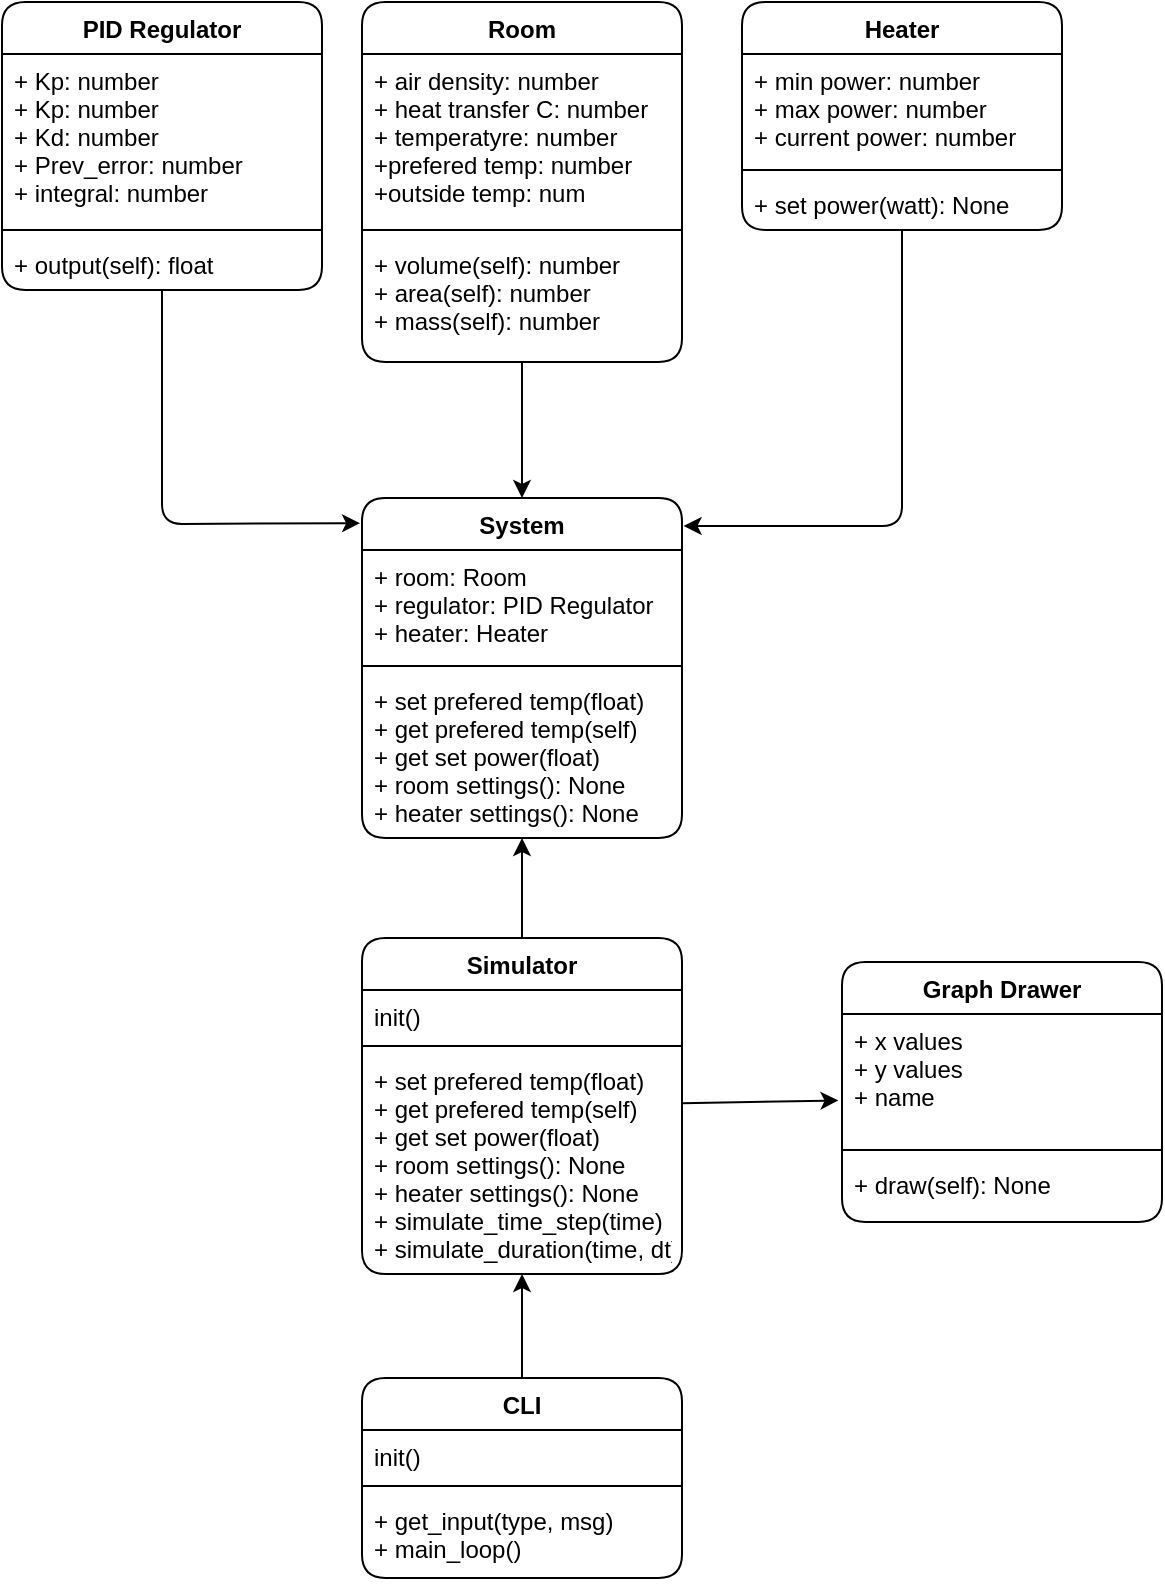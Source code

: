 <mxfile>
    <diagram id="BvJO3Bgutcpt9CID9lu9" name="Page-1">
        <mxGraphModel dx="544" dy="394" grid="1" gridSize="10" guides="1" tooltips="1" connect="1" arrows="1" fold="1" page="1" pageScale="1" pageWidth="850" pageHeight="1100" background="#ffffff" math="0" shadow="0">
            <root>
                <mxCell id="0"/>
                <mxCell id="1" parent="0"/>
                <mxCell id="29" style="edgeStyle=none;html=1;entryX=-0.006;entryY=0.074;entryDx=0;entryDy=0;entryPerimeter=0;rounded=1;fontColor=#F0F0F0;" parent="1" source="2" target="19" edge="1">
                    <mxGeometry relative="1" as="geometry">
                        <Array as="points">
                            <mxPoint x="130" y="281"/>
                        </Array>
                    </mxGeometry>
                </mxCell>
                <mxCell id="2" value="PID Regulator" style="swimlane;fontStyle=1;align=center;verticalAlign=top;childLayout=stackLayout;horizontal=1;startSize=26;horizontalStack=0;resizeParent=1;resizeParentMax=0;resizeLast=0;collapsible=1;marginBottom=0;rounded=1;" parent="1" vertex="1">
                    <mxGeometry x="50" y="20" width="160" height="144" as="geometry"/>
                </mxCell>
                <mxCell id="3" value="+ Kp: number&#10;+ Kp: number&#10;+ Kd: number&#10;+ Prev_error: number&#10;+ integral: number" style="text;align=left;verticalAlign=top;spacingLeft=4;spacingRight=4;overflow=hidden;rotatable=0;points=[[0,0.5],[1,0.5]];portConstraint=eastwest;rounded=1;" parent="2" vertex="1">
                    <mxGeometry y="26" width="160" height="84" as="geometry"/>
                </mxCell>
                <mxCell id="4" value="" style="line;strokeWidth=1;align=left;verticalAlign=middle;spacingTop=-1;spacingLeft=3;spacingRight=3;rotatable=0;labelPosition=right;points=[];portConstraint=eastwest;rounded=1;" parent="2" vertex="1">
                    <mxGeometry y="110" width="160" height="8" as="geometry"/>
                </mxCell>
                <mxCell id="5" value="+ output(self): float" style="text;align=left;verticalAlign=top;spacingLeft=4;spacingRight=4;overflow=hidden;rotatable=0;points=[[0,0.5],[1,0.5]];portConstraint=eastwest;rounded=1;" parent="2" vertex="1">
                    <mxGeometry y="118" width="160" height="26" as="geometry"/>
                </mxCell>
                <mxCell id="23" value="" style="edgeStyle=none;html=1;rounded=1;fontColor=#F0F0F0;" parent="1" source="6" target="19" edge="1">
                    <mxGeometry relative="1" as="geometry"/>
                </mxCell>
                <mxCell id="6" value="Room" style="swimlane;fontStyle=1;align=center;verticalAlign=top;childLayout=stackLayout;horizontal=1;startSize=26;horizontalStack=0;resizeParent=1;resizeParentMax=0;resizeLast=0;collapsible=1;marginBottom=0;rounded=1;" parent="1" vertex="1">
                    <mxGeometry x="230" y="20" width="160" height="180" as="geometry"/>
                </mxCell>
                <mxCell id="7" value="+ air density: number&#10;+ heat transfer C: number&#10;+ temperatyre: number&#10;+prefered temp: number&#10;+outside temp: num" style="text;align=left;verticalAlign=top;spacingLeft=4;spacingRight=4;overflow=hidden;rotatable=0;points=[[0,0.5],[1,0.5]];portConstraint=eastwest;rounded=1;" parent="6" vertex="1">
                    <mxGeometry y="26" width="160" height="84" as="geometry"/>
                </mxCell>
                <mxCell id="8" value="" style="line;strokeWidth=1;align=left;verticalAlign=middle;spacingTop=-1;spacingLeft=3;spacingRight=3;rotatable=0;labelPosition=right;points=[];portConstraint=eastwest;rounded=1;" parent="6" vertex="1">
                    <mxGeometry y="110" width="160" height="8" as="geometry"/>
                </mxCell>
                <mxCell id="9" value="+ volume(self): number&#10;+ area(self): number&#10;+ mass(self): number" style="text;align=left;verticalAlign=top;spacingLeft=4;spacingRight=4;overflow=hidden;rotatable=0;points=[[0,0.5],[1,0.5]];portConstraint=eastwest;rounded=1;" parent="6" vertex="1">
                    <mxGeometry y="118" width="160" height="62" as="geometry"/>
                </mxCell>
                <mxCell id="30" style="edgeStyle=none;html=1;entryX=1.005;entryY=0.082;entryDx=0;entryDy=0;entryPerimeter=0;rounded=1;fontColor=#F0F0F0;" parent="1" source="10" target="19" edge="1">
                    <mxGeometry relative="1" as="geometry">
                        <Array as="points">
                            <mxPoint x="500" y="282"/>
                        </Array>
                    </mxGeometry>
                </mxCell>
                <mxCell id="10" value="Heater" style="swimlane;fontStyle=1;align=center;verticalAlign=top;childLayout=stackLayout;horizontal=1;startSize=26;horizontalStack=0;resizeParent=1;resizeParentMax=0;resizeLast=0;collapsible=1;marginBottom=0;rounded=1;" parent="1" vertex="1">
                    <mxGeometry x="420" y="20" width="160" height="114" as="geometry"/>
                </mxCell>
                <mxCell id="11" value="+ min power: number&#10;+ max power: number&#10;+ current power: number" style="text;align=left;verticalAlign=top;spacingLeft=4;spacingRight=4;overflow=hidden;rotatable=0;points=[[0,0.5],[1,0.5]];portConstraint=eastwest;rounded=1;" parent="10" vertex="1">
                    <mxGeometry y="26" width="160" height="54" as="geometry"/>
                </mxCell>
                <mxCell id="12" value="" style="line;strokeWidth=1;align=left;verticalAlign=middle;spacingTop=-1;spacingLeft=3;spacingRight=3;rotatable=0;labelPosition=right;points=[];portConstraint=eastwest;rounded=1;" parent="10" vertex="1">
                    <mxGeometry y="80" width="160" height="8" as="geometry"/>
                </mxCell>
                <mxCell id="13" value="+ set power(watt): None" style="text;align=left;verticalAlign=top;spacingLeft=4;spacingRight=4;overflow=hidden;rotatable=0;points=[[0,0.5],[1,0.5]];portConstraint=eastwest;rounded=1;" parent="10" vertex="1">
                    <mxGeometry y="88" width="160" height="26" as="geometry"/>
                </mxCell>
                <mxCell id="28" value="" style="edgeStyle=none;html=1;rounded=1;fontColor=#F0F0F0;" parent="1" source="24" target="19" edge="1">
                    <mxGeometry relative="1" as="geometry"/>
                </mxCell>
                <mxCell id="19" value="System" style="swimlane;fontStyle=1;align=center;verticalAlign=top;childLayout=stackLayout;horizontal=1;startSize=26;horizontalStack=0;resizeParent=1;resizeParentMax=0;resizeLast=0;collapsible=1;marginBottom=0;rounded=1;" parent="1" vertex="1">
                    <mxGeometry x="230" y="268" width="160" height="170" as="geometry"/>
                </mxCell>
                <mxCell id="20" value="+ room: Room&#10;+ regulator: PID Regulator&#10;+ heater: Heater" style="text;align=left;verticalAlign=top;spacingLeft=4;spacingRight=4;overflow=hidden;rotatable=0;points=[[0,0.5],[1,0.5]];portConstraint=eastwest;rounded=1;" parent="19" vertex="1">
                    <mxGeometry y="26" width="160" height="54" as="geometry"/>
                </mxCell>
                <mxCell id="21" value="" style="line;strokeWidth=1;align=left;verticalAlign=middle;spacingTop=-1;spacingLeft=3;spacingRight=3;rotatable=0;labelPosition=right;points=[];portConstraint=eastwest;rounded=1;" parent="19" vertex="1">
                    <mxGeometry y="80" width="160" height="8" as="geometry"/>
                </mxCell>
                <mxCell id="22" value="+ set prefered temp(float)&#10;+ get prefered temp(self)&#10;+ get set power(float)&#10;+ room settings(): None&#10;+ heater settings(): None&#10;" style="text;align=left;verticalAlign=top;spacingLeft=4;spacingRight=4;overflow=hidden;rotatable=0;points=[[0,0.5],[1,0.5]];portConstraint=eastwest;rounded=1;" parent="19" vertex="1">
                    <mxGeometry y="88" width="160" height="82" as="geometry"/>
                </mxCell>
                <mxCell id="35" value="" style="edgeStyle=none;html=1;rounded=1;fontColor=#F0F0F0;entryX=-0.011;entryY=0.675;entryDx=0;entryDy=0;entryPerimeter=0;" parent="1" source="24" target="32" edge="1">
                    <mxGeometry relative="1" as="geometry"/>
                </mxCell>
                <mxCell id="40" value="" style="edgeStyle=none;html=1;fontColor=#F0F0F0;" parent="1" source="36" target="24" edge="1">
                    <mxGeometry relative="1" as="geometry"/>
                </mxCell>
                <mxCell id="24" value="Simulator" style="swimlane;fontStyle=1;align=center;verticalAlign=top;childLayout=stackLayout;horizontal=1;startSize=26;horizontalStack=0;resizeParent=1;resizeParentMax=0;resizeLast=0;collapsible=1;marginBottom=0;rounded=1;" parent="1" vertex="1">
                    <mxGeometry x="230" y="488" width="160" height="168" as="geometry"/>
                </mxCell>
                <mxCell id="25" value="init()" style="text;align=left;verticalAlign=top;spacingLeft=4;spacingRight=4;overflow=hidden;rotatable=0;points=[[0,0.5],[1,0.5]];portConstraint=eastwest;rounded=1;" parent="24" vertex="1">
                    <mxGeometry y="26" width="160" height="24" as="geometry"/>
                </mxCell>
                <mxCell id="26" value="" style="line;strokeWidth=1;align=left;verticalAlign=middle;spacingTop=-1;spacingLeft=3;spacingRight=3;rotatable=0;labelPosition=right;points=[];portConstraint=eastwest;rounded=1;" parent="24" vertex="1">
                    <mxGeometry y="50" width="160" height="8" as="geometry"/>
                </mxCell>
                <mxCell id="27" value="+ set prefered temp(float)&#10;+ get prefered temp(self)&#10;+ get set power(float)&#10;+ room settings(): None&#10;+ heater settings(): None&#10;+ simulate_time_step(time)&#10;+ simulate_duration(time, dt)" style="text;align=left;verticalAlign=top;spacingLeft=4;spacingRight=4;overflow=hidden;rotatable=0;points=[[0,0.5],[1,0.5]];portConstraint=eastwest;rounded=1;" parent="24" vertex="1">
                    <mxGeometry y="58" width="160" height="110" as="geometry"/>
                </mxCell>
                <mxCell id="31" value="Graph Drawer" style="swimlane;fontStyle=1;align=center;verticalAlign=top;childLayout=stackLayout;horizontal=1;startSize=26;horizontalStack=0;resizeParent=1;resizeParentMax=0;resizeLast=0;collapsible=1;marginBottom=0;rounded=1;" parent="1" vertex="1">
                    <mxGeometry x="470" y="500" width="160" height="130" as="geometry"/>
                </mxCell>
                <mxCell id="32" value="+ x values&#10;+ y values&#10;+ name" style="text;align=left;verticalAlign=top;spacingLeft=4;spacingRight=4;overflow=hidden;rotatable=0;points=[[0,0.5],[1,0.5]];portConstraint=eastwest;rounded=1;" parent="31" vertex="1">
                    <mxGeometry y="26" width="160" height="64" as="geometry"/>
                </mxCell>
                <mxCell id="33" value="" style="line;strokeWidth=1;align=left;verticalAlign=middle;spacingTop=-1;spacingLeft=3;spacingRight=3;rotatable=0;labelPosition=right;points=[];portConstraint=eastwest;rounded=1;" parent="31" vertex="1">
                    <mxGeometry y="90" width="160" height="8" as="geometry"/>
                </mxCell>
                <mxCell id="34" value="+ draw(self): None" style="text;align=left;verticalAlign=top;spacingLeft=4;spacingRight=4;overflow=hidden;rotatable=0;points=[[0,0.5],[1,0.5]];portConstraint=eastwest;rounded=1;" parent="31" vertex="1">
                    <mxGeometry y="98" width="160" height="32" as="geometry"/>
                </mxCell>
                <mxCell id="36" value="CLI" style="swimlane;fontStyle=1;align=center;verticalAlign=top;childLayout=stackLayout;horizontal=1;startSize=26;horizontalStack=0;resizeParent=1;resizeParentMax=0;resizeLast=0;collapsible=1;marginBottom=0;rounded=1;" parent="1" vertex="1">
                    <mxGeometry x="230" y="708" width="160" height="100" as="geometry"/>
                </mxCell>
                <mxCell id="37" value="init()" style="text;align=left;verticalAlign=top;spacingLeft=4;spacingRight=4;overflow=hidden;rotatable=0;points=[[0,0.5],[1,0.5]];portConstraint=eastwest;rounded=1;" parent="36" vertex="1">
                    <mxGeometry y="26" width="160" height="24" as="geometry"/>
                </mxCell>
                <mxCell id="38" value="" style="line;strokeWidth=1;align=left;verticalAlign=middle;spacingTop=-1;spacingLeft=3;spacingRight=3;rotatable=0;labelPosition=right;points=[];portConstraint=eastwest;rounded=1;" parent="36" vertex="1">
                    <mxGeometry y="50" width="160" height="8" as="geometry"/>
                </mxCell>
                <mxCell id="39" value="+ get_input(type, msg)&#10;+ main_loop()" style="text;align=left;verticalAlign=top;spacingLeft=4;spacingRight=4;overflow=hidden;rotatable=0;points=[[0,0.5],[1,0.5]];portConstraint=eastwest;rounded=1;" parent="36" vertex="1">
                    <mxGeometry y="58" width="160" height="42" as="geometry"/>
                </mxCell>
            </root>
        </mxGraphModel>
    </diagram>
</mxfile>